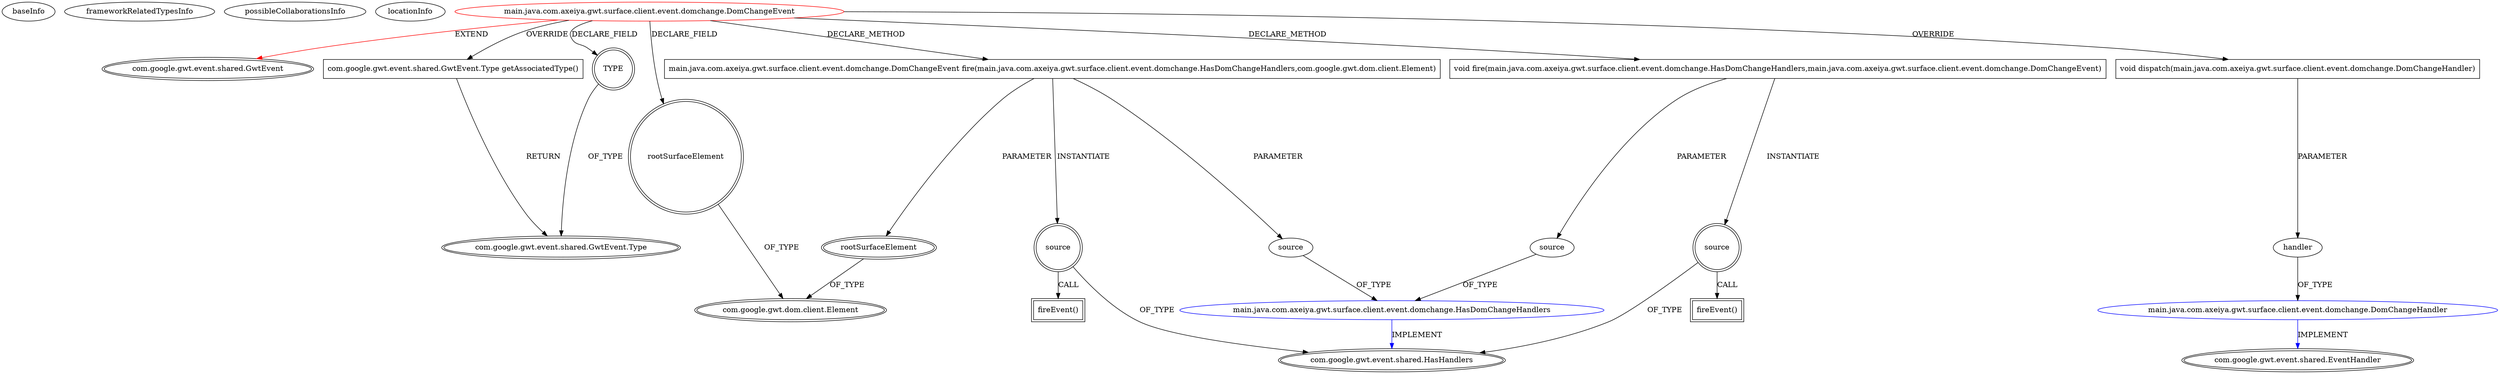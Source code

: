 digraph {
baseInfo[graphId=1229,category="extension_graph",isAnonymous=false,possibleRelation=true]
frameworkRelatedTypesInfo[0="com.google.gwt.event.shared.GwtEvent"]
possibleCollaborationsInfo[0="1229~CLIENT_METHOD_DECLARATION-PARAMETER_DECLARATION-CLIENT_METHOD_DECLARATION-PARAMETER_DECLARATION-~com.google.gwt.event.shared.GwtEvent ~com.google.gwt.event.shared.HasHandlers ~false~false",1="1229~OVERRIDING_METHOD_DECLARATION-PARAMETER_DECLARATION-~com.google.gwt.event.shared.GwtEvent ~com.google.gwt.event.shared.EventHandler ~false~false"]
locationInfo[projectName="dapicard-gwt-surface",filePath="/dapicard-gwt-surface/gwt-surface-master/gwt-surface/src/main/java/com/axeiya/gwt/surface/client/event/domchange/DomChangeEvent.java",contextSignature="DomChangeEvent",graphId="1229"]
0[label="main.java.com.axeiya.gwt.surface.client.event.domchange.DomChangeEvent",vertexType="ROOT_CLIENT_CLASS_DECLARATION",isFrameworkType=false,color=red]
1[label="com.google.gwt.event.shared.GwtEvent",vertexType="FRAMEWORK_CLASS_TYPE",isFrameworkType=true,peripheries=2]
2[label="TYPE",vertexType="FIELD_DECLARATION",isFrameworkType=true,peripheries=2,shape=circle]
3[label="com.google.gwt.event.shared.GwtEvent.Type",vertexType="FRAMEWORK_CLASS_TYPE",isFrameworkType=true,peripheries=2]
4[label="rootSurfaceElement",vertexType="FIELD_DECLARATION",isFrameworkType=true,peripheries=2,shape=circle]
5[label="com.google.gwt.dom.client.Element",vertexType="FRAMEWORK_CLASS_TYPE",isFrameworkType=true,peripheries=2]
6[label="void dispatch(main.java.com.axeiya.gwt.surface.client.event.domchange.DomChangeHandler)",vertexType="OVERRIDING_METHOD_DECLARATION",isFrameworkType=false,shape=box]
7[label="handler",vertexType="PARAMETER_DECLARATION",isFrameworkType=false]
8[label="main.java.com.axeiya.gwt.surface.client.event.domchange.DomChangeHandler",vertexType="REFERENCE_CLIENT_CLASS_DECLARATION",isFrameworkType=false,color=blue]
9[label="com.google.gwt.event.shared.EventHandler",vertexType="FRAMEWORK_INTERFACE_TYPE",isFrameworkType=true,peripheries=2]
10[label="com.google.gwt.event.shared.GwtEvent.Type getAssociatedType()",vertexType="OVERRIDING_METHOD_DECLARATION",isFrameworkType=false,shape=box]
19[label="main.java.com.axeiya.gwt.surface.client.event.domchange.DomChangeEvent fire(main.java.com.axeiya.gwt.surface.client.event.domchange.HasDomChangeHandlers,com.google.gwt.dom.client.Element)",vertexType="CLIENT_METHOD_DECLARATION",isFrameworkType=false,shape=box]
20[label="source",vertexType="PARAMETER_DECLARATION",isFrameworkType=false]
21[label="main.java.com.axeiya.gwt.surface.client.event.domchange.HasDomChangeHandlers",vertexType="REFERENCE_CLIENT_CLASS_DECLARATION",isFrameworkType=false,color=blue]
22[label="com.google.gwt.event.shared.HasHandlers",vertexType="FRAMEWORK_INTERFACE_TYPE",isFrameworkType=true,peripheries=2]
23[label="rootSurfaceElement",vertexType="PARAMETER_DECLARATION",isFrameworkType=true,peripheries=2]
25[label="source",vertexType="VARIABLE_EXPRESION",isFrameworkType=true,peripheries=2,shape=circle]
26[label="fireEvent()",vertexType="INSIDE_CALL",isFrameworkType=true,peripheries=2,shape=box]
28[label="void fire(main.java.com.axeiya.gwt.surface.client.event.domchange.HasDomChangeHandlers,main.java.com.axeiya.gwt.surface.client.event.domchange.DomChangeEvent)",vertexType="CLIENT_METHOD_DECLARATION",isFrameworkType=false,shape=box]
29[label="source",vertexType="PARAMETER_DECLARATION",isFrameworkType=false]
31[label="source",vertexType="VARIABLE_EXPRESION",isFrameworkType=true,peripheries=2,shape=circle]
32[label="fireEvent()",vertexType="INSIDE_CALL",isFrameworkType=true,peripheries=2,shape=box]
0->1[label="EXTEND",color=red]
0->2[label="DECLARE_FIELD"]
2->3[label="OF_TYPE"]
0->4[label="DECLARE_FIELD"]
4->5[label="OF_TYPE"]
0->6[label="OVERRIDE"]
8->9[label="IMPLEMENT",color=blue]
7->8[label="OF_TYPE"]
6->7[label="PARAMETER"]
0->10[label="OVERRIDE"]
10->3[label="RETURN"]
0->19[label="DECLARE_METHOD"]
21->22[label="IMPLEMENT",color=blue]
20->21[label="OF_TYPE"]
19->20[label="PARAMETER"]
23->5[label="OF_TYPE"]
19->23[label="PARAMETER"]
19->25[label="INSTANTIATE"]
25->22[label="OF_TYPE"]
25->26[label="CALL"]
0->28[label="DECLARE_METHOD"]
29->21[label="OF_TYPE"]
28->29[label="PARAMETER"]
28->31[label="INSTANTIATE"]
31->22[label="OF_TYPE"]
31->32[label="CALL"]
}
